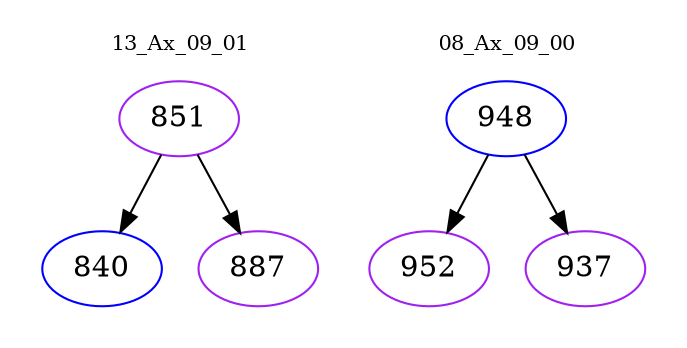 digraph{
subgraph cluster_0 {
color = white
label = "13_Ax_09_01";
fontsize=10;
T0_851 [label="851", color="purple"]
T0_851 -> T0_840 [color="black"]
T0_840 [label="840", color="blue"]
T0_851 -> T0_887 [color="black"]
T0_887 [label="887", color="purple"]
}
subgraph cluster_1 {
color = white
label = "08_Ax_09_00";
fontsize=10;
T1_948 [label="948", color="blue"]
T1_948 -> T1_952 [color="black"]
T1_952 [label="952", color="purple"]
T1_948 -> T1_937 [color="black"]
T1_937 [label="937", color="purple"]
}
}
